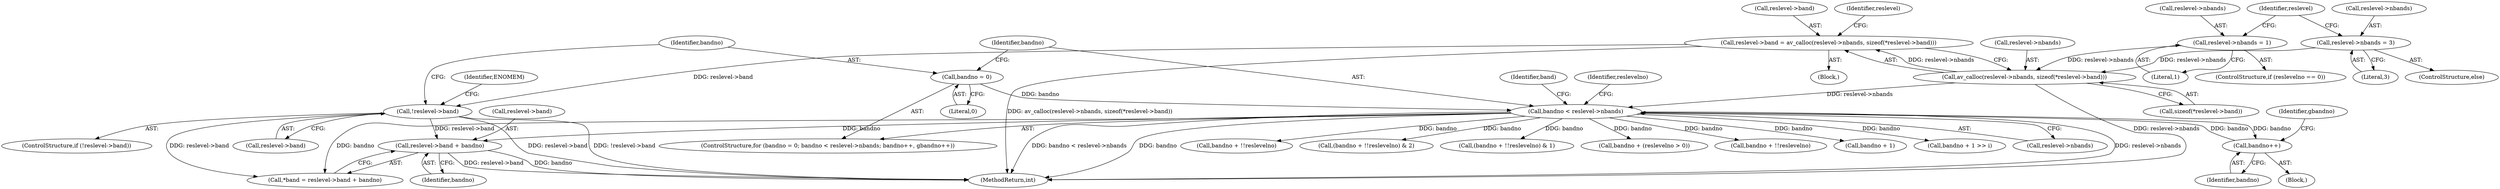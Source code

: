 digraph "0_FFmpeg_912ce9dd2080c5837285a471d750fa311e09b555_0@pointer" {
"1000536" [label="(Call,reslevel->band + bandno)"];
"1000511" [label="(Call,!reslevel->band)"];
"1000497" [label="(Call,reslevel->band = av_calloc(reslevel->nbands, sizeof(*reslevel->band)))"];
"1000501" [label="(Call,av_calloc(reslevel->nbands, sizeof(*reslevel->band)))"];
"1000388" [label="(Call,reslevel->nbands = 1)"];
"1000394" [label="(Call,reslevel->nbands = 3)"];
"1000522" [label="(Call,bandno < reslevel->nbands)"];
"1000519" [label="(Call,bandno = 0)"];
"1000528" [label="(Call,bandno++)"];
"1000388" [label="(Call,reslevel->nbands = 1)"];
"1001469" [label="(Call,bandno + !!reslevelno)"];
"1000529" [label="(Identifier,bandno)"];
"1000389" [label="(Call,reslevel->nbands)"];
"1000534" [label="(Call,*band = reslevel->band + bandno)"];
"1000498" [label="(Call,reslevel->band)"];
"1000512" [label="(Call,reslevel->band)"];
"1000311" [label="(Identifier,reslevelno)"];
"1000520" [label="(Identifier,bandno)"];
"1000510" [label="(ControlStructure,if (!reslevel->band))"];
"1001468" [label="(Call,(bandno + !!reslevelno) & 2)"];
"1001389" [label="(Call,(bandno + !!reslevelno) & 1)"];
"1000519" [label="(Call,bandno = 0)"];
"1000524" [label="(Call,reslevel->nbands)"];
"1000531" [label="(Identifier,gbandno)"];
"1000537" [label="(Call,reslevel->band)"];
"1000392" [label="(Literal,1)"];
"1000518" [label="(ControlStructure,for (bandno = 0; bandno < reslevel->nbands; bandno++, gbandno++))"];
"1000511" [label="(Call,!reslevel->band)"];
"1000394" [label="(Call,reslevel->nbands = 3)"];
"1000398" [label="(Literal,3)"];
"1000527" [label="(Block,)"];
"1000395" [label="(Call,reslevel->nbands)"];
"1000312" [label="(Block,)"];
"1000540" [label="(Identifier,bandno)"];
"1000522" [label="(Call,bandno < reslevel->nbands)"];
"1000404" [label="(Identifier,reslevel)"];
"1000536" [label="(Call,reslevel->band + bandno)"];
"1000521" [label="(Literal,0)"];
"1001573" [label="(MethodReturn,int)"];
"1000517" [label="(Identifier,ENOMEM)"];
"1000384" [label="(ControlStructure,if (reslevelno == 0))"];
"1000528" [label="(Call,bandno++)"];
"1000571" [label="(Call,bandno + (reslevelno > 0))"];
"1001390" [label="(Call,bandno + !!reslevelno)"];
"1000497" [label="(Call,reslevel->band = av_calloc(reslevel->nbands, sizeof(*reslevel->band)))"];
"1000523" [label="(Identifier,bandno)"];
"1000393" [label="(ControlStructure,else)"];
"1000513" [label="(Identifier,reslevel)"];
"1000501" [label="(Call,av_calloc(reslevel->nbands, sizeof(*reslevel->band)))"];
"1000535" [label="(Identifier,band)"];
"1000792" [label="(Call,bandno + 1)"];
"1000791" [label="(Call,bandno + 1 >> i)"];
"1000505" [label="(Call,sizeof(*reslevel->band))"];
"1000502" [label="(Call,reslevel->nbands)"];
"1000536" -> "1000534"  [label="AST: "];
"1000536" -> "1000540"  [label="CFG: "];
"1000537" -> "1000536"  [label="AST: "];
"1000540" -> "1000536"  [label="AST: "];
"1000534" -> "1000536"  [label="CFG: "];
"1000536" -> "1001573"  [label="DDG: bandno"];
"1000536" -> "1001573"  [label="DDG: reslevel->band"];
"1000511" -> "1000536"  [label="DDG: reslevel->band"];
"1000522" -> "1000536"  [label="DDG: bandno"];
"1000511" -> "1000510"  [label="AST: "];
"1000511" -> "1000512"  [label="CFG: "];
"1000512" -> "1000511"  [label="AST: "];
"1000517" -> "1000511"  [label="CFG: "];
"1000520" -> "1000511"  [label="CFG: "];
"1000511" -> "1001573"  [label="DDG: !reslevel->band"];
"1000511" -> "1001573"  [label="DDG: reslevel->band"];
"1000497" -> "1000511"  [label="DDG: reslevel->band"];
"1000511" -> "1000534"  [label="DDG: reslevel->band"];
"1000497" -> "1000312"  [label="AST: "];
"1000497" -> "1000501"  [label="CFG: "];
"1000498" -> "1000497"  [label="AST: "];
"1000501" -> "1000497"  [label="AST: "];
"1000513" -> "1000497"  [label="CFG: "];
"1000497" -> "1001573"  [label="DDG: av_calloc(reslevel->nbands, sizeof(*reslevel->band))"];
"1000501" -> "1000497"  [label="DDG: reslevel->nbands"];
"1000501" -> "1000505"  [label="CFG: "];
"1000502" -> "1000501"  [label="AST: "];
"1000505" -> "1000501"  [label="AST: "];
"1000501" -> "1001573"  [label="DDG: reslevel->nbands"];
"1000388" -> "1000501"  [label="DDG: reslevel->nbands"];
"1000394" -> "1000501"  [label="DDG: reslevel->nbands"];
"1000501" -> "1000522"  [label="DDG: reslevel->nbands"];
"1000388" -> "1000384"  [label="AST: "];
"1000388" -> "1000392"  [label="CFG: "];
"1000389" -> "1000388"  [label="AST: "];
"1000392" -> "1000388"  [label="AST: "];
"1000404" -> "1000388"  [label="CFG: "];
"1000394" -> "1000393"  [label="AST: "];
"1000394" -> "1000398"  [label="CFG: "];
"1000395" -> "1000394"  [label="AST: "];
"1000398" -> "1000394"  [label="AST: "];
"1000404" -> "1000394"  [label="CFG: "];
"1000522" -> "1000518"  [label="AST: "];
"1000522" -> "1000524"  [label="CFG: "];
"1000523" -> "1000522"  [label="AST: "];
"1000524" -> "1000522"  [label="AST: "];
"1000535" -> "1000522"  [label="CFG: "];
"1000311" -> "1000522"  [label="CFG: "];
"1000522" -> "1001573"  [label="DDG: reslevel->nbands"];
"1000522" -> "1001573"  [label="DDG: bandno < reslevel->nbands"];
"1000522" -> "1001573"  [label="DDG: bandno"];
"1000519" -> "1000522"  [label="DDG: bandno"];
"1000528" -> "1000522"  [label="DDG: bandno"];
"1000522" -> "1000528"  [label="DDG: bandno"];
"1000522" -> "1000534"  [label="DDG: bandno"];
"1000522" -> "1000571"  [label="DDG: bandno"];
"1000522" -> "1000791"  [label="DDG: bandno"];
"1000522" -> "1000792"  [label="DDG: bandno"];
"1000522" -> "1001389"  [label="DDG: bandno"];
"1000522" -> "1001390"  [label="DDG: bandno"];
"1000522" -> "1001468"  [label="DDG: bandno"];
"1000522" -> "1001469"  [label="DDG: bandno"];
"1000519" -> "1000518"  [label="AST: "];
"1000519" -> "1000521"  [label="CFG: "];
"1000520" -> "1000519"  [label="AST: "];
"1000521" -> "1000519"  [label="AST: "];
"1000523" -> "1000519"  [label="CFG: "];
"1000528" -> "1000527"  [label="AST: "];
"1000528" -> "1000529"  [label="CFG: "];
"1000529" -> "1000528"  [label="AST: "];
"1000531" -> "1000528"  [label="CFG: "];
}
